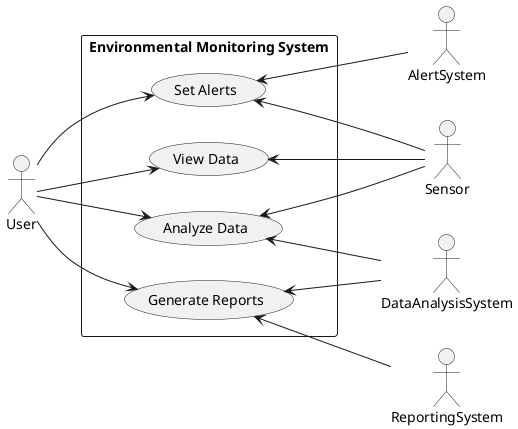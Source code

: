 @startuml

left to right direction

actor User as U
actor Sensor as S
actor DataAnalysisSystem as DAS
actor AlertSystem as AS
actor ReportingSystem as RS

rectangle "Environmental Monitoring System" {
    usecase "View Data" as View
    usecase "Analyze Data" as Analyze
    usecase "Set Alerts" as SetAlerts
    usecase "Generate Reports" as GenerateReports
}

U --> View
U --> Analyze
U --> SetAlerts
U --> GenerateReports
View <-- S
Analyze <-- S
SetAlerts <-- S
Analyze <-- DAS
GenerateReports <-- DAS
SetAlerts <-- AS
GenerateReports <-- RS

@enduml